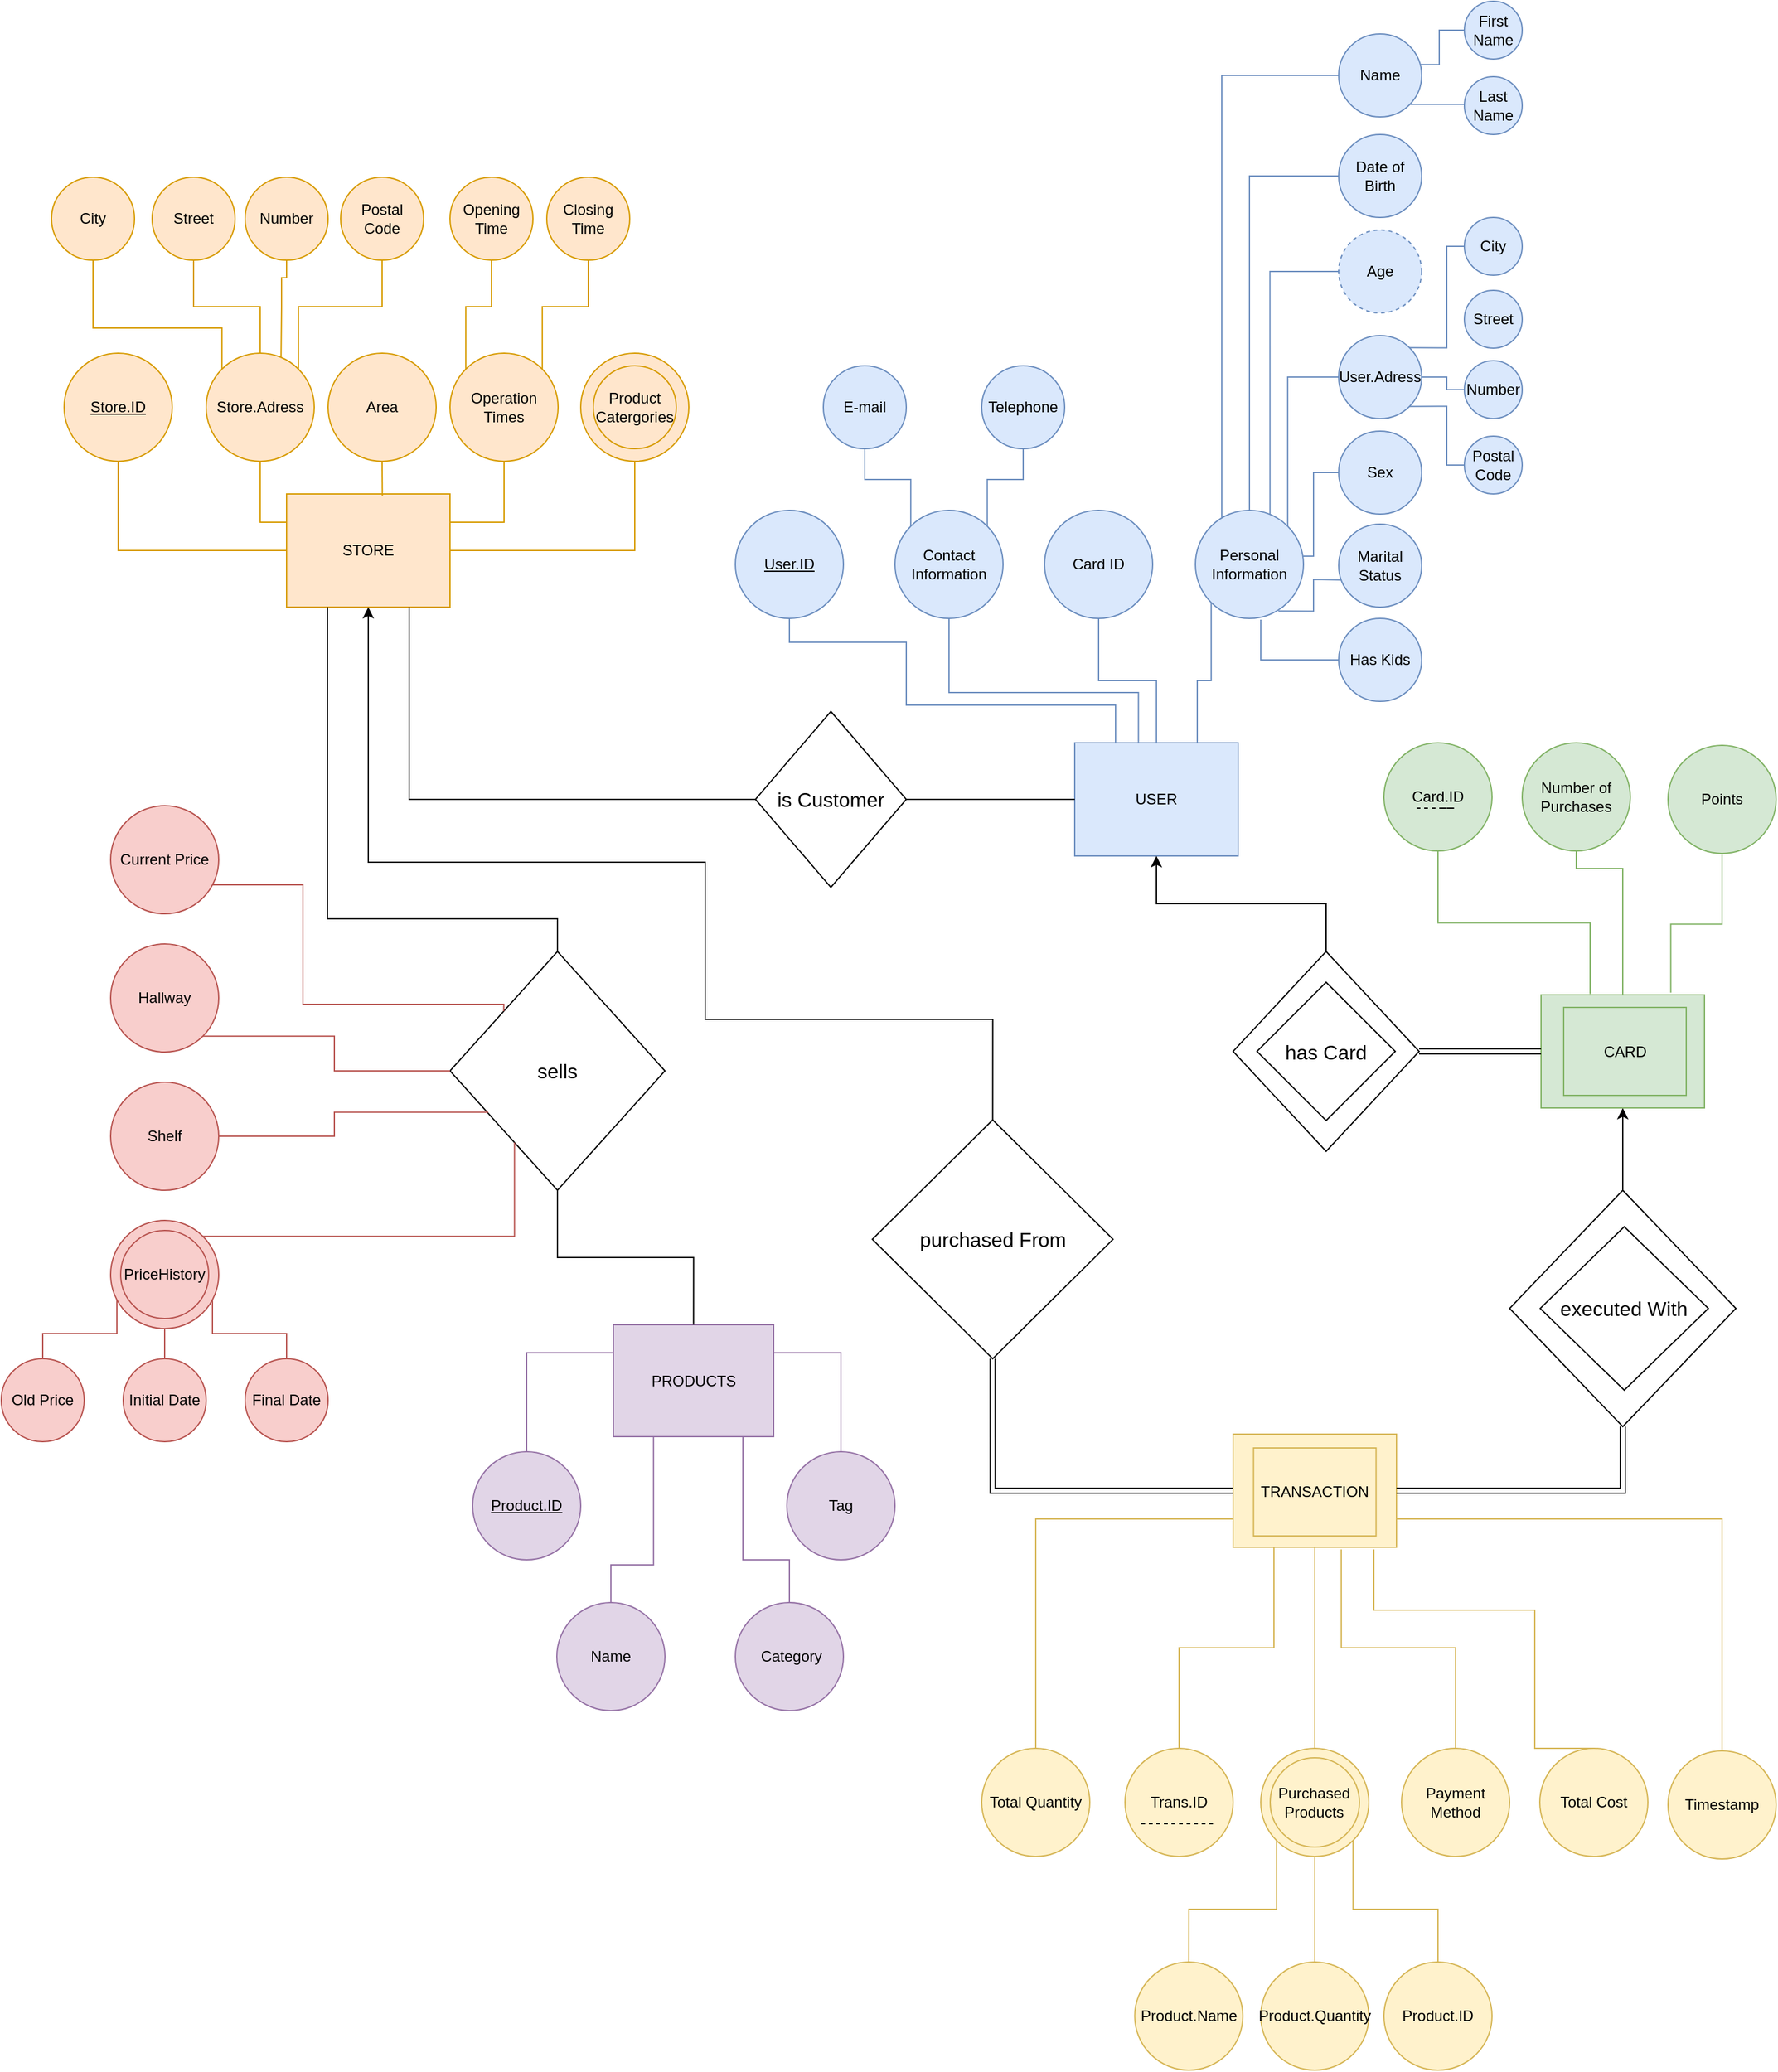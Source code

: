 <mxfile version="12.9.11" type="device"><diagram id="i5b_QesQVNbPYrEf64xc" name="Page-1"><mxGraphModel dx="2651" dy="989" grid="1" gridSize="10" guides="1" tooltips="1" connect="1" arrows="1" fold="1" page="1" pageScale="1" pageWidth="827" pageHeight="1169" math="0" shadow="0"><root><mxCell id="0"/><mxCell id="1" parent="0"/><mxCell id="UKZE8jaTWQSn_-Ug_3dU-31" style="edgeStyle=orthogonalEdgeStyle;rounded=0;orthogonalLoop=1;jettySize=auto;html=1;exitX=0.5;exitY=1;exitDx=0;exitDy=0;entryX=1;entryY=0.5;entryDx=0;entryDy=0;endArrow=none;endFill=0;strokeColor=#d79b00;fillColor=#ffe6cc;" parent="1" source="UKZE8jaTWQSn_-Ug_3dU-19" target="UKZE8jaTWQSn_-Ug_3dU-1" edge="1"><mxGeometry relative="1" as="geometry"/></mxCell><mxCell id="UKZE8jaTWQSn_-Ug_3dU-30" style="edgeStyle=orthogonalEdgeStyle;rounded=0;orthogonalLoop=1;jettySize=auto;html=1;exitX=0.5;exitY=1;exitDx=0;exitDy=0;entryX=1;entryY=0.25;entryDx=0;entryDy=0;endArrow=none;endFill=0;strokeColor=#d79b00;fillColor=#ffe6cc;" parent="1" source="UKZE8jaTWQSn_-Ug_3dU-10" target="UKZE8jaTWQSn_-Ug_3dU-1" edge="1"><mxGeometry relative="1" as="geometry"/></mxCell><mxCell id="UKZE8jaTWQSn_-Ug_3dU-10" value="&lt;div&gt;Operation Times&lt;/div&gt;" style="ellipse;whiteSpace=wrap;html=1;aspect=fixed;fillColor=#ffe6cc;strokeColor=#d79b00;" parent="1" vertex="1"><mxGeometry x="-383" y="460" width="86" height="86" as="geometry"/></mxCell><mxCell id="UKZE8jaTWQSn_-Ug_3dU-1" value="&lt;div&gt;STORE&lt;/div&gt;" style="rounded=0;whiteSpace=wrap;html=1;fillColor=#ffe6cc;strokeColor=#d79b00;" parent="1" vertex="1"><mxGeometry x="-513" y="572" width="130" height="90" as="geometry"/></mxCell><mxCell id="UKZE8jaTWQSn_-Ug_3dU-28" style="edgeStyle=orthogonalEdgeStyle;rounded=0;orthogonalLoop=1;jettySize=auto;html=1;exitX=0.5;exitY=1;exitDx=0;exitDy=0;entryX=0;entryY=0.25;entryDx=0;entryDy=0;endArrow=none;endFill=0;strokeColor=#d79b00;fillColor=#ffe6cc;" parent="1" source="UKZE8jaTWQSn_-Ug_3dU-8" target="UKZE8jaTWQSn_-Ug_3dU-1" edge="1"><mxGeometry relative="1" as="geometry"/></mxCell><mxCell id="UKZE8jaTWQSn_-Ug_3dU-8" value="Store.Adress" style="ellipse;whiteSpace=wrap;html=1;aspect=fixed;fillColor=#ffe6cc;strokeColor=#d79b00;" parent="1" vertex="1"><mxGeometry x="-577" y="460" width="86" height="86" as="geometry"/></mxCell><mxCell id="ua1ML33x4Vc4QAyThQOV-48" style="edgeStyle=orthogonalEdgeStyle;rounded=0;orthogonalLoop=1;jettySize=auto;html=1;exitX=0.5;exitY=1;exitDx=0;exitDy=0;entryX=0.586;entryY=0.015;entryDx=0;entryDy=0;entryPerimeter=0;endArrow=none;endFill=0;fillColor=#ffe6cc;strokeColor=#d79b00;" edge="1" parent="1" source="UKZE8jaTWQSn_-Ug_3dU-9" target="UKZE8jaTWQSn_-Ug_3dU-1"><mxGeometry relative="1" as="geometry"/></mxCell><mxCell id="UKZE8jaTWQSn_-Ug_3dU-9" value="Area" style="ellipse;whiteSpace=wrap;html=1;aspect=fixed;fillColor=#ffe6cc;strokeColor=#d79b00;" parent="1" vertex="1"><mxGeometry x="-480" y="460" width="86" height="86" as="geometry"/></mxCell><mxCell id="UKZE8jaTWQSn_-Ug_3dU-27" style="edgeStyle=orthogonalEdgeStyle;rounded=0;orthogonalLoop=1;jettySize=auto;html=1;exitX=0.5;exitY=1;exitDx=0;exitDy=0;entryX=0;entryY=0.5;entryDx=0;entryDy=0;endArrow=none;endFill=0;strokeColor=#d79b00;fillColor=#ffe6cc;" parent="1" source="UKZE8jaTWQSn_-Ug_3dU-11" target="UKZE8jaTWQSn_-Ug_3dU-1" edge="1"><mxGeometry relative="1" as="geometry"/></mxCell><mxCell id="UKZE8jaTWQSn_-Ug_3dU-11" value="&lt;u&gt;Store.ID&lt;/u&gt;" style="ellipse;whiteSpace=wrap;html=1;aspect=fixed;fillColor=#ffe6cc;strokeColor=#d79b00;" parent="1" vertex="1"><mxGeometry x="-690" y="460" width="86" height="86" as="geometry"/></mxCell><mxCell id="UKZE8jaTWQSn_-Ug_3dU-23" style="edgeStyle=orthogonalEdgeStyle;rounded=0;orthogonalLoop=1;jettySize=auto;html=1;exitX=0.5;exitY=1;exitDx=0;exitDy=0;entryX=0.5;entryY=0;entryDx=0;entryDy=0;endArrow=none;endFill=0;fillColor=#ffe6cc;strokeColor=#d79b00;" parent="1" source="UKZE8jaTWQSn_-Ug_3dU-13" target="UKZE8jaTWQSn_-Ug_3dU-8" edge="1"><mxGeometry relative="1" as="geometry"/></mxCell><mxCell id="UKZE8jaTWQSn_-Ug_3dU-13" value="Street" style="ellipse;whiteSpace=wrap;html=1;aspect=fixed;fillColor=#ffe6cc;strokeColor=#d79b00;" parent="1" vertex="1"><mxGeometry x="-620" y="320" width="66" height="66" as="geometry"/></mxCell><mxCell id="UKZE8jaTWQSn_-Ug_3dU-24" style="edgeStyle=orthogonalEdgeStyle;rounded=0;orthogonalLoop=1;jettySize=auto;html=1;exitX=0.5;exitY=1;exitDx=0;exitDy=0;entryX=1;entryY=0;entryDx=0;entryDy=0;strokeColor=#d79b00;endArrow=none;endFill=0;fillColor=#ffe6cc;" parent="1" source="UKZE8jaTWQSn_-Ug_3dU-14" target="UKZE8jaTWQSn_-Ug_3dU-8" edge="1"><mxGeometry relative="1" as="geometry"/></mxCell><mxCell id="UKZE8jaTWQSn_-Ug_3dU-14" value="Postal Code" style="ellipse;whiteSpace=wrap;html=1;aspect=fixed;fillColor=#ffe6cc;strokeColor=#d79b00;" parent="1" vertex="1"><mxGeometry x="-470" y="320" width="66" height="66" as="geometry"/></mxCell><mxCell id="UKZE8jaTWQSn_-Ug_3dU-22" style="edgeStyle=orthogonalEdgeStyle;rounded=0;orthogonalLoop=1;jettySize=auto;html=1;exitX=0.5;exitY=1;exitDx=0;exitDy=0;entryX=0;entryY=0;entryDx=0;entryDy=0;endArrow=none;endFill=0;fillColor=#ffe6cc;strokeColor=#d79b00;" parent="1" source="UKZE8jaTWQSn_-Ug_3dU-15" target="UKZE8jaTWQSn_-Ug_3dU-8" edge="1"><mxGeometry relative="1" as="geometry"><Array as="points"><mxPoint x="-667" y="440"/><mxPoint x="-564" y="440"/></Array></mxGeometry></mxCell><mxCell id="UKZE8jaTWQSn_-Ug_3dU-15" value="City" style="ellipse;whiteSpace=wrap;html=1;aspect=fixed;fillColor=#ffe6cc;strokeColor=#d79b00;" parent="1" vertex="1"><mxGeometry x="-700" y="320" width="66" height="66" as="geometry"/></mxCell><mxCell id="UKZE8jaTWQSn_-Ug_3dU-25" style="edgeStyle=orthogonalEdgeStyle;rounded=0;orthogonalLoop=1;jettySize=auto;html=1;exitX=0.5;exitY=1;exitDx=0;exitDy=0;entryX=0;entryY=0;entryDx=0;entryDy=0;endArrow=none;endFill=0;strokeColor=#d79b00;fillColor=#ffe6cc;" parent="1" source="UKZE8jaTWQSn_-Ug_3dU-16" target="UKZE8jaTWQSn_-Ug_3dU-10" edge="1"><mxGeometry relative="1" as="geometry"/></mxCell><mxCell id="UKZE8jaTWQSn_-Ug_3dU-16" value="Opening Time" style="ellipse;whiteSpace=wrap;html=1;aspect=fixed;fillColor=#ffe6cc;strokeColor=#d79b00;" parent="1" vertex="1"><mxGeometry x="-383" y="320" width="66" height="66" as="geometry"/></mxCell><mxCell id="UKZE8jaTWQSn_-Ug_3dU-26" style="edgeStyle=orthogonalEdgeStyle;rounded=0;orthogonalLoop=1;jettySize=auto;html=1;exitX=0.5;exitY=1;exitDx=0;exitDy=0;entryX=1;entryY=0;entryDx=0;entryDy=0;endArrow=none;endFill=0;strokeColor=#d79b00;fillColor=#ffe6cc;" parent="1" source="UKZE8jaTWQSn_-Ug_3dU-17" target="UKZE8jaTWQSn_-Ug_3dU-10" edge="1"><mxGeometry relative="1" as="geometry"/></mxCell><mxCell id="UKZE8jaTWQSn_-Ug_3dU-17" value="Closing Time" style="ellipse;whiteSpace=wrap;html=1;aspect=fixed;fillColor=#ffe6cc;strokeColor=#d79b00;" parent="1" vertex="1"><mxGeometry x="-306" y="320" width="66" height="66" as="geometry"/></mxCell><mxCell id="ua1ML33x4Vc4QAyThQOV-38" style="edgeStyle=orthogonalEdgeStyle;rounded=0;orthogonalLoop=1;jettySize=auto;html=1;exitX=0.5;exitY=1;exitDx=0;exitDy=0;entryX=1;entryY=0;entryDx=0;entryDy=0;endArrow=none;endFill=0;fillColor=#dae8fc;strokeColor=#6c8ebf;" edge="1" parent="1" source="UKZE8jaTWQSn_-Ug_3dU-33" target="ua1ML33x4Vc4QAyThQOV-5"><mxGeometry relative="1" as="geometry"/></mxCell><mxCell id="UKZE8jaTWQSn_-Ug_3dU-33" value="Telephone" style="ellipse;whiteSpace=wrap;html=1;fillColor=#dae8fc;strokeColor=#6c8ebf;" parent="1" vertex="1"><mxGeometry x="40" y="470" width="66" height="66" as="geometry"/></mxCell><mxCell id="ua1ML33x4Vc4QAyThQOV-57" style="edgeStyle=orthogonalEdgeStyle;rounded=0;orthogonalLoop=1;jettySize=auto;html=1;exitX=0.5;exitY=1;exitDx=0;exitDy=0;entryX=0;entryY=0;entryDx=0;entryDy=0;endArrow=none;endFill=0;fillColor=#dae8fc;strokeColor=#6c8ebf;" edge="1" parent="1" source="UKZE8jaTWQSn_-Ug_3dU-35" target="ua1ML33x4Vc4QAyThQOV-5"><mxGeometry relative="1" as="geometry"/></mxCell><mxCell id="UKZE8jaTWQSn_-Ug_3dU-35" value="E-mail" style="ellipse;whiteSpace=wrap;html=1;aspect=fixed;fillColor=#dae8fc;strokeColor=#6c8ebf;" parent="1" vertex="1"><mxGeometry x="-86" y="470" width="66" height="66" as="geometry"/></mxCell><mxCell id="UKZE8jaTWQSn_-Ug_3dU-36" value="USER" style="rounded=0;whiteSpace=wrap;html=1;fillColor=#dae8fc;strokeColor=#6c8ebf;" parent="1" vertex="1"><mxGeometry x="114" y="770" width="130" height="90" as="geometry"/></mxCell><mxCell id="ua1ML33x4Vc4QAyThQOV-94" style="edgeStyle=orthogonalEdgeStyle;rounded=0;orthogonalLoop=1;jettySize=auto;html=1;exitX=0;exitY=0.5;exitDx=0;exitDy=0;entryX=0.98;entryY=0.37;entryDx=0;entryDy=0;entryPerimeter=0;endArrow=none;endFill=0;fillColor=#dae8fc;strokeColor=#6c8ebf;" edge="1" parent="1" source="UKZE8jaTWQSn_-Ug_3dU-38" target="ua1ML33x4Vc4QAyThQOV-10"><mxGeometry relative="1" as="geometry"/></mxCell><mxCell id="UKZE8jaTWQSn_-Ug_3dU-38" value="First Name" style="ellipse;whiteSpace=wrap;html=1;aspect=fixed;fillColor=#dae8fc;strokeColor=#6c8ebf;" parent="1" vertex="1"><mxGeometry x="424" y="180" width="46" height="46" as="geometry"/></mxCell><mxCell id="ua1ML33x4Vc4QAyThQOV-82" style="edgeStyle=orthogonalEdgeStyle;rounded=0;orthogonalLoop=1;jettySize=auto;html=1;exitX=0;exitY=0.5;exitDx=0;exitDy=0;entryX=1;entryY=1;entryDx=0;entryDy=0;endArrow=none;endFill=0;fillColor=#dae8fc;strokeColor=#6c8ebf;" edge="1" parent="1" source="UKZE8jaTWQSn_-Ug_3dU-40" target="ua1ML33x4Vc4QAyThQOV-10"><mxGeometry relative="1" as="geometry"><Array as="points"><mxPoint x="424" y="262"/><mxPoint x="380" y="262"/></Array></mxGeometry></mxCell><mxCell id="UKZE8jaTWQSn_-Ug_3dU-40" value="Last Name" style="ellipse;whiteSpace=wrap;html=1;aspect=fixed;fillColor=#dae8fc;strokeColor=#6c8ebf;" parent="1" vertex="1"><mxGeometry x="424" y="240" width="46" height="46" as="geometry"/></mxCell><mxCell id="ua1ML33x4Vc4QAyThQOV-40" style="edgeStyle=orthogonalEdgeStyle;rounded=0;orthogonalLoop=1;jettySize=auto;html=1;exitX=0.5;exitY=1;exitDx=0;exitDy=0;entryX=0.25;entryY=0;entryDx=0;entryDy=0;endArrow=none;endFill=0;fillColor=#dae8fc;strokeColor=#6c8ebf;" edge="1" parent="1" source="UKZE8jaTWQSn_-Ug_3dU-42" target="UKZE8jaTWQSn_-Ug_3dU-36"><mxGeometry relative="1" as="geometry"><Array as="points"><mxPoint x="-113" y="690"/><mxPoint x="-20" y="690"/><mxPoint x="-20" y="740"/><mxPoint x="146" y="740"/></Array></mxGeometry></mxCell><mxCell id="UKZE8jaTWQSn_-Ug_3dU-42" value="&lt;u&gt;User.ID&lt;/u&gt;" style="ellipse;whiteSpace=wrap;html=1;aspect=fixed;fillColor=#dae8fc;strokeColor=#6c8ebf;" parent="1" vertex="1"><mxGeometry x="-156" y="585" width="86" height="86" as="geometry"/></mxCell><mxCell id="UKZE8jaTWQSn_-Ug_3dU-55" style="edgeStyle=orthogonalEdgeStyle;rounded=0;orthogonalLoop=1;jettySize=auto;html=1;exitX=0.5;exitY=1;exitDx=0;exitDy=0;endArrow=none;endFill=0;strokeColor=#6c8ebf;fillColor=#dae8fc;" parent="1" source="UKZE8jaTWQSn_-Ug_3dU-54" target="UKZE8jaTWQSn_-Ug_3dU-36" edge="1"><mxGeometry relative="1" as="geometry"/></mxCell><mxCell id="UKZE8jaTWQSn_-Ug_3dU-54" value="Card ID" style="ellipse;whiteSpace=wrap;html=1;fillColor=#dae8fc;strokeColor=#6c8ebf;" parent="1" vertex="1"><mxGeometry x="90" y="585" width="86" height="86" as="geometry"/></mxCell><mxCell id="UKZE8jaTWQSn_-Ug_3dU-59" style="edgeStyle=orthogonalEdgeStyle;rounded=0;orthogonalLoop=1;jettySize=auto;html=1;exitX=0.5;exitY=1;exitDx=0;exitDy=0;entryX=0.794;entryY=-0.019;entryDx=0;entryDy=0;endArrow=none;endFill=0;strokeColor=#82b366;fillColor=#d5e8d4;entryPerimeter=0;" parent="1" source="UKZE8jaTWQSn_-Ug_3dU-60" target="UKZE8jaTWQSn_-Ug_3dU-58" edge="1"><mxGeometry relative="1" as="geometry"/></mxCell><mxCell id="UKZE8jaTWQSn_-Ug_3dU-60" value="&lt;div&gt;Points&lt;/div&gt;" style="ellipse;whiteSpace=wrap;html=1;aspect=fixed;fillColor=#d5e8d4;strokeColor=#82b366;" parent="1" vertex="1"><mxGeometry x="586" y="772" width="86" height="86" as="geometry"/></mxCell><mxCell id="UKZE8jaTWQSn_-Ug_3dU-63" style="edgeStyle=orthogonalEdgeStyle;rounded=0;orthogonalLoop=1;jettySize=auto;html=1;exitX=0.5;exitY=1;exitDx=0;exitDy=0;entryX=0.3;entryY=-0.009;entryDx=0;entryDy=0;endArrow=none;endFill=0;strokeColor=#82b366;fillColor=#d5e8d4;entryPerimeter=0;" parent="1" source="UKZE8jaTWQSn_-Ug_3dU-64" target="UKZE8jaTWQSn_-Ug_3dU-58" edge="1"><mxGeometry relative="1" as="geometry"/></mxCell><mxCell id="UKZE8jaTWQSn_-Ug_3dU-64" value="Card.ID" style="ellipse;whiteSpace=wrap;html=1;aspect=fixed;fillColor=#d5e8d4;strokeColor=#82b366;" parent="1" vertex="1"><mxGeometry x="360" y="770" width="86" height="86" as="geometry"/></mxCell><mxCell id="UKZE8jaTWQSn_-Ug_3dU-67" value="&lt;div&gt;PRODUCTS&lt;/div&gt;" style="rounded=0;whiteSpace=wrap;html=1;fillColor=#e1d5e7;strokeColor=#9673a6;" parent="1" vertex="1"><mxGeometry x="-253" y="1233" width="127.5" height="89" as="geometry"/></mxCell><mxCell id="UKZE8jaTWQSn_-Ug_3dU-68" style="edgeStyle=orthogonalEdgeStyle;rounded=0;orthogonalLoop=1;jettySize=auto;html=1;entryX=0.75;entryY=1;entryDx=0;entryDy=0;endArrow=none;endFill=0;strokeColor=#9673a6;fillColor=#e1d5e7;exitX=0.5;exitY=0;exitDx=0;exitDy=0;" parent="1" source="UKZE8jaTWQSn_-Ug_3dU-69" target="UKZE8jaTWQSn_-Ug_3dU-67" edge="1"><mxGeometry relative="1" as="geometry"><Array as="points"><mxPoint x="-113" y="1420"/><mxPoint x="-150" y="1420"/><mxPoint x="-150" y="1322"/></Array></mxGeometry></mxCell><mxCell id="UKZE8jaTWQSn_-Ug_3dU-69" value="&amp;nbsp;Category" style="ellipse;whiteSpace=wrap;html=1;aspect=fixed;fillColor=#e1d5e7;strokeColor=#9673a6;" parent="1" vertex="1"><mxGeometry x="-156" y="1454" width="86" height="86" as="geometry"/></mxCell><mxCell id="UKZE8jaTWQSn_-Ug_3dU-70" style="edgeStyle=orthogonalEdgeStyle;rounded=0;orthogonalLoop=1;jettySize=auto;html=1;exitX=0.5;exitY=0;exitDx=0;exitDy=0;entryX=0;entryY=0.25;entryDx=0;entryDy=0;endArrow=none;endFill=0;strokeColor=#9673a6;fillColor=#e1d5e7;" parent="1" source="UKZE8jaTWQSn_-Ug_3dU-71" target="UKZE8jaTWQSn_-Ug_3dU-67" edge="1"><mxGeometry relative="1" as="geometry"/></mxCell><mxCell id="UKZE8jaTWQSn_-Ug_3dU-71" value="&lt;u&gt;Product.ID&lt;/u&gt;" style="ellipse;whiteSpace=wrap;html=1;aspect=fixed;fillColor=#e1d5e7;strokeColor=#9673a6;" parent="1" vertex="1"><mxGeometry x="-365" y="1334" width="86" height="86" as="geometry"/></mxCell><mxCell id="UKZE8jaTWQSn_-Ug_3dU-74" style="edgeStyle=orthogonalEdgeStyle;rounded=0;orthogonalLoop=1;jettySize=auto;html=1;exitX=0.5;exitY=0;exitDx=0;exitDy=0;endArrow=none;endFill=0;strokeColor=#9673a6;fillColor=#e1d5e7;entryX=1;entryY=0.25;entryDx=0;entryDy=0;" parent="1" source="UKZE8jaTWQSn_-Ug_3dU-73" target="UKZE8jaTWQSn_-Ug_3dU-67" edge="1"><mxGeometry relative="1" as="geometry"><mxPoint x="-155" y="1164" as="targetPoint"/></mxGeometry></mxCell><mxCell id="UKZE8jaTWQSn_-Ug_3dU-73" value="Tag" style="ellipse;whiteSpace=wrap;html=1;aspect=fixed;fillColor=#e1d5e7;strokeColor=#9673a6;" parent="1" vertex="1"><mxGeometry x="-115" y="1334" width="86" height="86" as="geometry"/></mxCell><mxCell id="UKZE8jaTWQSn_-Ug_3dU-163" style="edgeStyle=orthogonalEdgeStyle;rounded=0;orthogonalLoop=1;jettySize=auto;html=1;exitX=0.5;exitY=0;exitDx=0;exitDy=0;entryX=0;entryY=0.75;entryDx=0;entryDy=0;endArrow=none;endFill=0;strokeColor=#d6b656;fillColor=#fff2cc;" parent="1" source="UKZE8jaTWQSn_-Ug_3dU-84" target="UKZE8jaTWQSn_-Ug_3dU-82" edge="1"><mxGeometry relative="1" as="geometry"/></mxCell><mxCell id="UKZE8jaTWQSn_-Ug_3dU-84" value="Total Quantity" style="ellipse;whiteSpace=wrap;html=1;aspect=fixed;fillColor=#fff2cc;strokeColor=#d6b656;" parent="1" vertex="1"><mxGeometry x="40" y="1570" width="86" height="86" as="geometry"/></mxCell><mxCell id="UKZE8jaTWQSn_-Ug_3dU-167" style="edgeStyle=orthogonalEdgeStyle;rounded=0;orthogonalLoop=1;jettySize=auto;html=1;exitX=0.5;exitY=0;exitDx=0;exitDy=0;entryX=0.858;entryY=1.019;entryDx=0;entryDy=0;endArrow=none;endFill=0;strokeColor=#d6b656;fillColor=#fff2cc;entryPerimeter=0;" parent="1" source="UKZE8jaTWQSn_-Ug_3dU-86" target="UKZE8jaTWQSn_-Ug_3dU-82" edge="1"><mxGeometry relative="1" as="geometry"><Array as="points"><mxPoint x="480" y="1570"/><mxPoint x="480" y="1460"/><mxPoint x="352" y="1460"/><mxPoint x="352" y="1412"/></Array></mxGeometry></mxCell><mxCell id="UKZE8jaTWQSn_-Ug_3dU-86" value="Total Cost" style="ellipse;whiteSpace=wrap;html=1;aspect=fixed;fillColor=#fff2cc;strokeColor=#d6b656;" parent="1" vertex="1"><mxGeometry x="484" y="1570" width="86" height="86" as="geometry"/></mxCell><mxCell id="UKZE8jaTWQSn_-Ug_3dU-166" style="edgeStyle=orthogonalEdgeStyle;rounded=0;orthogonalLoop=1;jettySize=auto;html=1;exitX=0.5;exitY=0;exitDx=0;exitDy=0;endArrow=none;endFill=0;strokeColor=#d6b656;fillColor=#fff2cc;entryX=0.662;entryY=1.019;entryDx=0;entryDy=0;entryPerimeter=0;" parent="1" source="UKZE8jaTWQSn_-Ug_3dU-90" target="UKZE8jaTWQSn_-Ug_3dU-82" edge="1"><mxGeometry relative="1" as="geometry"/></mxCell><mxCell id="UKZE8jaTWQSn_-Ug_3dU-90" value="Payment Method" style="ellipse;whiteSpace=wrap;html=1;aspect=fixed;fillColor=#fff2cc;strokeColor=#d6b656;" parent="1" vertex="1"><mxGeometry x="374" y="1570" width="86" height="86" as="geometry"/></mxCell><mxCell id="UKZE8jaTWQSn_-Ug_3dU-91" value="Timestamp" style="ellipse;whiteSpace=wrap;html=1;aspect=fixed;fillColor=#fff2cc;strokeColor=#d6b656;" parent="1" vertex="1"><mxGeometry x="586" y="1572" width="86" height="86" as="geometry"/></mxCell><mxCell id="UKZE8jaTWQSn_-Ug_3dU-162" style="edgeStyle=orthogonalEdgeStyle;rounded=0;orthogonalLoop=1;jettySize=auto;html=1;exitX=0.5;exitY=0;exitDx=0;exitDy=0;entryX=1;entryY=1;entryDx=0;entryDy=0;endArrow=none;endFill=0;strokeColor=#d6b656;fillColor=#fff2cc;" parent="1" source="UKZE8jaTWQSn_-Ug_3dU-98" target="UKZE8jaTWQSn_-Ug_3dU-96" edge="1"><mxGeometry relative="1" as="geometry"/></mxCell><mxCell id="UKZE8jaTWQSn_-Ug_3dU-98" value="Product.ID" style="ellipse;whiteSpace=wrap;html=1;aspect=fixed;fillColor=#fff2cc;strokeColor=#d6b656;rotation=0;" parent="1" vertex="1"><mxGeometry x="360" y="1740" width="86" height="86" as="geometry"/></mxCell><mxCell id="UKZE8jaTWQSn_-Ug_3dU-161" style="edgeStyle=orthogonalEdgeStyle;rounded=0;orthogonalLoop=1;jettySize=auto;html=1;exitX=0.5;exitY=0;exitDx=0;exitDy=0;entryX=0.5;entryY=1;entryDx=0;entryDy=0;endArrow=none;endFill=0;strokeColor=#d6b656;fillColor=#fff2cc;" parent="1" source="UKZE8jaTWQSn_-Ug_3dU-99" target="UKZE8jaTWQSn_-Ug_3dU-96" edge="1"><mxGeometry relative="1" as="geometry"/></mxCell><mxCell id="UKZE8jaTWQSn_-Ug_3dU-99" value="Product.Quantity" style="ellipse;whiteSpace=wrap;html=1;aspect=fixed;fillColor=#fff2cc;strokeColor=#d6b656;" parent="1" vertex="1"><mxGeometry x="262" y="1740" width="86" height="86" as="geometry"/></mxCell><mxCell id="UKZE8jaTWQSn_-Ug_3dU-104" style="edgeStyle=orthogonalEdgeStyle;rounded=0;orthogonalLoop=1;jettySize=auto;html=1;exitX=0.5;exitY=0;exitDx=0;exitDy=0;entryX=0.25;entryY=1;entryDx=0;entryDy=0;endArrow=none;endFill=0;strokeColor=#9673a6;fillColor=#e1d5e7;" parent="1" source="UKZE8jaTWQSn_-Ug_3dU-103" target="UKZE8jaTWQSn_-Ug_3dU-67" edge="1"><mxGeometry relative="1" as="geometry"><Array as="points"><mxPoint x="-255" y="1424"/><mxPoint x="-221" y="1424"/></Array></mxGeometry></mxCell><mxCell id="UKZE8jaTWQSn_-Ug_3dU-103" value="Name" style="ellipse;whiteSpace=wrap;html=1;aspect=fixed;fillColor=#e1d5e7;strokeColor=#9673a6;" parent="1" vertex="1"><mxGeometry x="-298" y="1454" width="86" height="86" as="geometry"/></mxCell><mxCell id="UKZE8jaTWQSn_-Ug_3dU-160" style="edgeStyle=orthogonalEdgeStyle;rounded=0;orthogonalLoop=1;jettySize=auto;html=1;exitX=0.5;exitY=0;exitDx=0;exitDy=0;entryX=0;entryY=1;entryDx=0;entryDy=0;endArrow=none;endFill=0;strokeColor=#d6b656;fillColor=#fff2cc;" parent="1" source="UKZE8jaTWQSn_-Ug_3dU-108" target="UKZE8jaTWQSn_-Ug_3dU-96" edge="1"><mxGeometry relative="1" as="geometry"/></mxCell><mxCell id="UKZE8jaTWQSn_-Ug_3dU-108" value="Product.Name" style="ellipse;whiteSpace=wrap;html=1;aspect=fixed;fillColor=#fff2cc;strokeColor=#d6b656;rotation=0;" parent="1" vertex="1"><mxGeometry x="161.75" y="1740" width="86" height="86" as="geometry"/></mxCell><mxCell id="UKZE8jaTWQSn_-Ug_3dU-164" style="edgeStyle=orthogonalEdgeStyle;rounded=0;orthogonalLoop=1;jettySize=auto;html=1;exitX=0.5;exitY=0;exitDx=0;exitDy=0;entryX=0.25;entryY=1;entryDx=0;entryDy=0;endArrow=none;endFill=0;strokeColor=#d6b656;fillColor=#fff2cc;" parent="1" source="UKZE8jaTWQSn_-Ug_3dU-110" target="UKZE8jaTWQSn_-Ug_3dU-82" edge="1"><mxGeometry relative="1" as="geometry"/></mxCell><mxCell id="UKZE8jaTWQSn_-Ug_3dU-110" value="Trans.ID" style="ellipse;whiteSpace=wrap;html=1;aspect=fixed;fillColor=#fff2cc;strokeColor=#d6b656;" parent="1" vertex="1"><mxGeometry x="154" y="1570" width="86" height="86" as="geometry"/></mxCell><mxCell id="UKZE8jaTWQSn_-Ug_3dU-132" style="edgeStyle=orthogonalEdgeStyle;rounded=0;orthogonalLoop=1;jettySize=auto;html=1;exitX=0;exitY=0.5;exitDx=0;exitDy=0;entryX=0.75;entryY=1;entryDx=0;entryDy=0;endArrow=none;endFill=0;strokeColor=#000000;" parent="1" source="UKZE8jaTWQSn_-Ug_3dU-112" target="UKZE8jaTWQSn_-Ug_3dU-1" edge="1"><mxGeometry relative="1" as="geometry"/></mxCell><mxCell id="ua1ML33x4Vc4QAyThQOV-92" style="edgeStyle=orthogonalEdgeStyle;rounded=0;orthogonalLoop=1;jettySize=auto;html=1;exitX=1;exitY=0.5;exitDx=0;exitDy=0;entryX=0;entryY=0.5;entryDx=0;entryDy=0;endArrow=none;endFill=0;" edge="1" parent="1" source="UKZE8jaTWQSn_-Ug_3dU-112" target="UKZE8jaTWQSn_-Ug_3dU-36"><mxGeometry relative="1" as="geometry"/></mxCell><mxCell id="UKZE8jaTWQSn_-Ug_3dU-112" value="&lt;font style=&quot;font-size: 16px&quot;&gt;is Customer&lt;/font&gt;" style="rhombus;whiteSpace=wrap;html=1;" parent="1" vertex="1"><mxGeometry x="-140" y="745" width="120" height="140" as="geometry"/></mxCell><mxCell id="UKZE8jaTWQSn_-Ug_3dU-127" style="edgeStyle=orthogonalEdgeStyle;rounded=0;orthogonalLoop=1;jettySize=auto;html=1;exitX=0.5;exitY=0;exitDx=0;exitDy=0;entryX=0.5;entryY=1;entryDx=0;entryDy=0;endArrow=classic;endFill=1;strokeColor=#000000;" parent="1" source="UKZE8jaTWQSn_-Ug_3dU-121" target="UKZE8jaTWQSn_-Ug_3dU-58" edge="1"><mxGeometry relative="1" as="geometry"><Array as="points"><mxPoint x="550" y="1070"/><mxPoint x="550" y="1070"/></Array></mxGeometry></mxCell><mxCell id="UKZE8jaTWQSn_-Ug_3dU-130" value="" style="group" parent="1" vertex="1" connectable="0"><mxGeometry x="485" y="970.5" width="130" height="90" as="geometry"/></mxCell><mxCell id="UKZE8jaTWQSn_-Ug_3dU-58" value="" style="rounded=0;whiteSpace=wrap;html=1;fillColor=#d5e8d4;strokeColor=#82b366;" parent="UKZE8jaTWQSn_-Ug_3dU-130" vertex="1"><mxGeometry width="130" height="90" as="geometry"/></mxCell><mxCell id="UKZE8jaTWQSn_-Ug_3dU-65" value="CARD" style="rounded=0;whiteSpace=wrap;html=1;fillColor=#d5e8d4;strokeColor=#82b366;" parent="UKZE8jaTWQSn_-Ug_3dU-130" vertex="1"><mxGeometry x="18" y="10" width="97.5" height="70" as="geometry"/></mxCell><mxCell id="UKZE8jaTWQSn_-Ug_3dU-134" value="" style="group" parent="1" vertex="1" connectable="0"><mxGeometry x="460" y="1126" width="180" height="188" as="geometry"/></mxCell><mxCell id="UKZE8jaTWQSn_-Ug_3dU-123" value="" style="group" parent="UKZE8jaTWQSn_-Ug_3dU-134" vertex="1" connectable="0"><mxGeometry width="180" height="188" as="geometry"/></mxCell><mxCell id="UKZE8jaTWQSn_-Ug_3dU-121" value="" style="rhombus;whiteSpace=wrap;html=1;" parent="UKZE8jaTWQSn_-Ug_3dU-123" vertex="1"><mxGeometry width="180" height="188" as="geometry"/></mxCell><mxCell id="UKZE8jaTWQSn_-Ug_3dU-122" value="&lt;font style=&quot;font-size: 16px&quot;&gt;executed With&lt;/font&gt;" style="rhombus;whiteSpace=wrap;html=1;" parent="UKZE8jaTWQSn_-Ug_3dU-123" vertex="1"><mxGeometry x="24.324" y="28.969" width="133.784" height="130.063" as="geometry"/></mxCell><mxCell id="UKZE8jaTWQSn_-Ug_3dU-135" value="" style="group;fillColor=#fff2cc;strokeColor=#d6b656;" parent="1" vertex="1" connectable="0"><mxGeometry x="240" y="1320" width="130" height="90" as="geometry"/></mxCell><mxCell id="UKZE8jaTWQSn_-Ug_3dU-133" value="" style="group;fillColor=#fff2cc;strokeColor=#d6b656;" parent="UKZE8jaTWQSn_-Ug_3dU-135" vertex="1" connectable="0"><mxGeometry width="130" height="90" as="geometry"/></mxCell><mxCell id="UKZE8jaTWQSn_-Ug_3dU-129" value="" style="group;fillColor=#fff2cc;strokeColor=#d6b656;" parent="UKZE8jaTWQSn_-Ug_3dU-133" vertex="1" connectable="0"><mxGeometry width="130" height="90" as="geometry"/></mxCell><mxCell id="UKZE8jaTWQSn_-Ug_3dU-82" value="" style="rounded=0;whiteSpace=wrap;html=1;fillColor=#fff2cc;strokeColor=#d6b656;" parent="UKZE8jaTWQSn_-Ug_3dU-129" vertex="1"><mxGeometry width="130" height="90" as="geometry"/></mxCell><mxCell id="UKZE8jaTWQSn_-Ug_3dU-87" value="TRANSACTION" style="rounded=0;whiteSpace=wrap;html=1;fillColor=#fff2cc;strokeColor=#d6b656;" parent="UKZE8jaTWQSn_-Ug_3dU-129" vertex="1"><mxGeometry x="16.25" y="11" width="97.5" height="70" as="geometry"/></mxCell><mxCell id="UKZE8jaTWQSn_-Ug_3dU-138" style="edgeStyle=orthogonalEdgeStyle;rounded=0;orthogonalLoop=1;jettySize=auto;html=1;exitX=0.5;exitY=0;exitDx=0;exitDy=0;entryX=0.5;entryY=1;entryDx=0;entryDy=0;endArrow=classic;endFill=1;strokeColor=#000000;" parent="1" source="UKZE8jaTWQSn_-Ug_3dU-136" target="UKZE8jaTWQSn_-Ug_3dU-1" edge="1"><mxGeometry relative="1" as="geometry"><Array as="points"><mxPoint x="49" y="990"/><mxPoint x="-180" y="990"/><mxPoint x="-180" y="865"/><mxPoint x="-448" y="865"/></Array></mxGeometry></mxCell><mxCell id="UKZE8jaTWQSn_-Ug_3dU-136" value="&lt;font style=&quot;font-size: 16px&quot;&gt;purchased From&lt;/font&gt;" style="rhombus;whiteSpace=wrap;html=1;" parent="1" vertex="1"><mxGeometry x="-47" y="1070" width="191.5" height="190" as="geometry"/></mxCell><mxCell id="UKZE8jaTWQSn_-Ug_3dU-137" style="edgeStyle=orthogonalEdgeStyle;rounded=0;orthogonalLoop=1;jettySize=auto;html=1;exitX=0;exitY=0.5;exitDx=0;exitDy=0;endArrow=none;endFill=0;strokeColor=#000000;shape=link;entryX=0.5;entryY=1;entryDx=0;entryDy=0;" parent="1" source="UKZE8jaTWQSn_-Ug_3dU-82" target="UKZE8jaTWQSn_-Ug_3dU-136" edge="1"><mxGeometry relative="1" as="geometry"><Array as="points"><mxPoint x="49" y="1365"/></Array></mxGeometry></mxCell><mxCell id="UKZE8jaTWQSn_-Ug_3dU-142" style="edgeStyle=orthogonalEdgeStyle;rounded=0;orthogonalLoop=1;jettySize=auto;html=1;exitX=0.5;exitY=0;exitDx=0;exitDy=0;entryX=0.25;entryY=1;entryDx=0;entryDy=0;endArrow=none;endFill=0;strokeColor=#000000;" parent="1" source="UKZE8jaTWQSn_-Ug_3dU-141" target="UKZE8jaTWQSn_-Ug_3dU-1" edge="1"><mxGeometry relative="1" as="geometry"><Array as="points"><mxPoint x="-458" y="910"/><mxPoint x="-458" y="910"/></Array></mxGeometry></mxCell><mxCell id="UKZE8jaTWQSn_-Ug_3dU-143" style="edgeStyle=orthogonalEdgeStyle;rounded=0;orthogonalLoop=1;jettySize=auto;html=1;exitX=0.5;exitY=1;exitDx=0;exitDy=0;entryX=0.5;entryY=0;entryDx=0;entryDy=0;endArrow=none;endFill=0;strokeColor=#000000;" parent="1" source="UKZE8jaTWQSn_-Ug_3dU-141" target="UKZE8jaTWQSn_-Ug_3dU-67" edge="1"><mxGeometry relative="1" as="geometry"/></mxCell><mxCell id="UKZE8jaTWQSn_-Ug_3dU-141" value="&lt;font style=&quot;font-size: 16px&quot;&gt;sells&lt;/font&gt;" style="rhombus;whiteSpace=wrap;html=1;" parent="1" vertex="1"><mxGeometry x="-383" y="936" width="171" height="190" as="geometry"/></mxCell><mxCell id="UKZE8jaTWQSn_-Ug_3dU-154" style="edgeStyle=orthogonalEdgeStyle;rounded=0;orthogonalLoop=1;jettySize=auto;html=1;exitX=1;exitY=0.5;exitDx=0;exitDy=0;endArrow=none;endFill=0;strokeColor=#b85450;entryX=0.178;entryY=0.673;entryDx=0;entryDy=0;entryPerimeter=0;fillColor=#f8cecc;" parent="1" source="UKZE8jaTWQSn_-Ug_3dU-148" target="UKZE8jaTWQSn_-Ug_3dU-141" edge="1"><mxGeometry relative="1" as="geometry"><mxPoint x="-477" y="1060" as="targetPoint"/></mxGeometry></mxCell><mxCell id="UKZE8jaTWQSn_-Ug_3dU-148" value="Shelf" style="ellipse;whiteSpace=wrap;html=1;aspect=fixed;fillColor=#f8cecc;strokeColor=#b85450;" parent="1" vertex="1"><mxGeometry x="-653" y="1040" width="86" height="86" as="geometry"/></mxCell><mxCell id="UKZE8jaTWQSn_-Ug_3dU-152" style="edgeStyle=orthogonalEdgeStyle;rounded=0;orthogonalLoop=1;jettySize=auto;html=1;exitX=1;exitY=1;exitDx=0;exitDy=0;entryX=0;entryY=0;entryDx=0;entryDy=0;endArrow=none;endFill=0;strokeColor=#b85450;fillColor=#f8cecc;" parent="1" source="UKZE8jaTWQSn_-Ug_3dU-149" target="UKZE8jaTWQSn_-Ug_3dU-141" edge="1"><mxGeometry relative="1" as="geometry"><Array as="points"><mxPoint x="-500" y="883"/><mxPoint x="-500" y="978"/></Array></mxGeometry></mxCell><mxCell id="UKZE8jaTWQSn_-Ug_3dU-149" value="Current Price" style="ellipse;whiteSpace=wrap;html=1;aspect=fixed;fillColor=#f8cecc;strokeColor=#b85450;" parent="1" vertex="1"><mxGeometry x="-653" y="820" width="86" height="86" as="geometry"/></mxCell><mxCell id="UKZE8jaTWQSn_-Ug_3dU-153" style="edgeStyle=orthogonalEdgeStyle;rounded=0;orthogonalLoop=1;jettySize=auto;html=1;exitX=1;exitY=1;exitDx=0;exitDy=0;endArrow=none;endFill=0;strokeColor=#b85450;fillColor=#f8cecc;" parent="1" source="UKZE8jaTWQSn_-Ug_3dU-150" target="UKZE8jaTWQSn_-Ug_3dU-141" edge="1"><mxGeometry relative="1" as="geometry"/></mxCell><mxCell id="UKZE8jaTWQSn_-Ug_3dU-150" value="Hallway" style="ellipse;whiteSpace=wrap;html=1;aspect=fixed;fillColor=#f8cecc;strokeColor=#b85450;" parent="1" vertex="1"><mxGeometry x="-653" y="930" width="86" height="86" as="geometry"/></mxCell><mxCell id="UKZE8jaTWQSn_-Ug_3dU-151" value="" style="group" parent="1" vertex="1" connectable="0"><mxGeometry x="-653" y="1150" width="86" height="86" as="geometry"/></mxCell><mxCell id="UKZE8jaTWQSn_-Ug_3dU-146" value="" style="ellipse;whiteSpace=wrap;html=1;aspect=fixed;fillColor=#f8cecc;strokeColor=#b85450;" parent="UKZE8jaTWQSn_-Ug_3dU-151" vertex="1"><mxGeometry width="86" height="86" as="geometry"/></mxCell><mxCell id="UKZE8jaTWQSn_-Ug_3dU-147" value="PriceHistory" style="ellipse;whiteSpace=wrap;html=1;aspect=fixed;fillColor=#f8cecc;strokeColor=#b85450;" parent="UKZE8jaTWQSn_-Ug_3dU-151" vertex="1"><mxGeometry x="8" y="8" width="70" height="70" as="geometry"/></mxCell><mxCell id="UKZE8jaTWQSn_-Ug_3dU-155" style="edgeStyle=orthogonalEdgeStyle;rounded=0;orthogonalLoop=1;jettySize=auto;html=1;exitX=1;exitY=0;exitDx=0;exitDy=0;entryX=0.3;entryY=0.8;entryDx=0;entryDy=0;entryPerimeter=0;endArrow=none;endFill=0;strokeColor=#b85450;fillColor=#f8cecc;" parent="1" source="UKZE8jaTWQSn_-Ug_3dU-146" target="UKZE8jaTWQSn_-Ug_3dU-141" edge="1"><mxGeometry relative="1" as="geometry"/></mxCell><mxCell id="UKZE8jaTWQSn_-Ug_3dU-156" value="" style="group" parent="1" vertex="1" connectable="0"><mxGeometry x="240" y="936" width="148" height="159" as="geometry"/></mxCell><mxCell id="UKZE8jaTWQSn_-Ug_3dU-115" value="" style="rhombus;whiteSpace=wrap;html=1;" parent="UKZE8jaTWQSn_-Ug_3dU-156" vertex="1"><mxGeometry width="148" height="159" as="geometry"/></mxCell><mxCell id="UKZE8jaTWQSn_-Ug_3dU-120" value="&lt;font style=&quot;font-size: 16px&quot;&gt;has Card&lt;/font&gt;" style="rhombus;whiteSpace=wrap;html=1;" parent="UKZE8jaTWQSn_-Ug_3dU-156" vertex="1"><mxGeometry x="19" y="24.5" width="110" height="110" as="geometry"/></mxCell><mxCell id="UKZE8jaTWQSn_-Ug_3dU-159" style="edgeStyle=orthogonalEdgeStyle;rounded=0;orthogonalLoop=1;jettySize=auto;html=1;exitX=0.5;exitY=1;exitDx=0;exitDy=0;entryX=1;entryY=0.5;entryDx=0;entryDy=0;endArrow=classic;endFill=1;strokeColor=#000000;shape=link;" parent="1" source="UKZE8jaTWQSn_-Ug_3dU-121" target="UKZE8jaTWQSn_-Ug_3dU-82" edge="1"><mxGeometry relative="1" as="geometry"><mxPoint x="545" y="1365" as="sourcePoint"/></mxGeometry></mxCell><mxCell id="UKZE8jaTWQSn_-Ug_3dU-165" style="edgeStyle=orthogonalEdgeStyle;rounded=0;orthogonalLoop=1;jettySize=auto;html=1;exitX=0.5;exitY=0;exitDx=0;exitDy=0;endArrow=none;endFill=0;strokeColor=#d6b656;fillColor=#fff2cc;" parent="1" source="UKZE8jaTWQSn_-Ug_3dU-96" target="UKZE8jaTWQSn_-Ug_3dU-82" edge="1"><mxGeometry relative="1" as="geometry"/></mxCell><mxCell id="UKZE8jaTWQSn_-Ug_3dU-172" style="edgeStyle=orthogonalEdgeStyle;rounded=0;orthogonalLoop=1;jettySize=auto;html=1;exitX=0.5;exitY=1;exitDx=0;exitDy=0;entryX=0.5;entryY=0;entryDx=0;entryDy=0;endArrow=none;endFill=0;strokeColor=#82b366;fillColor=#d5e8d4;" parent="1" source="UKZE8jaTWQSn_-Ug_3dU-171" target="UKZE8jaTWQSn_-Ug_3dU-58" edge="1"><mxGeometry relative="1" as="geometry"><Array as="points"><mxPoint x="519" y="870"/><mxPoint x="459" y="870"/></Array></mxGeometry></mxCell><mxCell id="UKZE8jaTWQSn_-Ug_3dU-171" value="Number of Purchases" style="ellipse;whiteSpace=wrap;html=1;aspect=fixed;fillColor=#d5e8d4;strokeColor=#82b366;" parent="1" vertex="1"><mxGeometry x="470" y="770" width="86" height="86" as="geometry"/></mxCell><mxCell id="UKZE8jaTWQSn_-Ug_3dU-174" style="edgeStyle=orthogonalEdgeStyle;rounded=0;orthogonalLoop=1;jettySize=auto;html=1;exitX=0;exitY=0.5;exitDx=0;exitDy=0;entryX=1;entryY=0.5;entryDx=0;entryDy=0;endArrow=classic;endFill=1;strokeColor=#000000;shape=link;" parent="1" source="UKZE8jaTWQSn_-Ug_3dU-58" target="UKZE8jaTWQSn_-Ug_3dU-115" edge="1"><mxGeometry relative="1" as="geometry"/></mxCell><mxCell id="UKZE8jaTWQSn_-Ug_3dU-177" value="" style="endArrow=none;dashed=1;html=1;strokeColor=#000000;" parent="1" edge="1"><mxGeometry width="50" height="50" relative="1" as="geometry"><mxPoint x="386" y="822" as="sourcePoint"/><mxPoint x="406" y="822" as="targetPoint"/><Array as="points"><mxPoint x="420" y="822"/></Array></mxGeometry></mxCell><mxCell id="UKZE8jaTWQSn_-Ug_3dU-180" value="" style="endArrow=none;dashed=1;html=1;strokeColor=#000000;" parent="1" edge="1"><mxGeometry width="50" height="50" relative="1" as="geometry"><mxPoint x="167" y="1630" as="sourcePoint"/><mxPoint x="227" y="1630" as="targetPoint"/></mxGeometry></mxCell><mxCell id="ua1ML33x4Vc4QAyThQOV-1" value="" style="group" vertex="1" connectable="0" parent="1"><mxGeometry x="262" y="1570" width="88" height="90" as="geometry"/></mxCell><mxCell id="UKZE8jaTWQSn_-Ug_3dU-96" value="" style="ellipse;whiteSpace=wrap;html=1;fillColor=#fff2cc;strokeColor=#d6b656;" parent="ua1ML33x4Vc4QAyThQOV-1" vertex="1"><mxGeometry width="86" height="86" as="geometry"/></mxCell><mxCell id="UKZE8jaTWQSn_-Ug_3dU-97" value="Purchased Products" style="ellipse;whiteSpace=wrap;html=1;aspect=fixed;fillColor=#fff2cc;strokeColor=#d6b656;" parent="ua1ML33x4Vc4QAyThQOV-1" vertex="1"><mxGeometry x="7.49" y="7.5" width="71.01" height="71.01" as="geometry"/></mxCell><mxCell id="ua1ML33x4Vc4QAyThQOV-93" style="edgeStyle=orthogonalEdgeStyle;rounded=0;orthogonalLoop=1;jettySize=auto;html=1;exitX=0.5;exitY=1;exitDx=0;exitDy=0;entryX=0.39;entryY=-0.004;entryDx=0;entryDy=0;entryPerimeter=0;endArrow=none;endFill=0;fillColor=#dae8fc;strokeColor=#6c8ebf;" edge="1" parent="1" source="ua1ML33x4Vc4QAyThQOV-5" target="UKZE8jaTWQSn_-Ug_3dU-36"><mxGeometry relative="1" as="geometry"><Array as="points"><mxPoint x="14" y="730"/><mxPoint x="165" y="730"/></Array></mxGeometry></mxCell><mxCell id="ua1ML33x4Vc4QAyThQOV-5" value="&lt;div&gt;Contact Information&lt;/div&gt;" style="ellipse;whiteSpace=wrap;html=1;aspect=fixed;fillColor=#dae8fc;strokeColor=#6c8ebf;" vertex="1" parent="1"><mxGeometry x="-29" y="585" width="86" height="86" as="geometry"/></mxCell><mxCell id="ua1ML33x4Vc4QAyThQOV-90" style="edgeStyle=orthogonalEdgeStyle;rounded=0;orthogonalLoop=1;jettySize=auto;html=1;exitX=0;exitY=1;exitDx=0;exitDy=0;entryX=0.75;entryY=0;entryDx=0;entryDy=0;endArrow=none;endFill=0;fillColor=#dae8fc;strokeColor=#6c8ebf;" edge="1" parent="1" source="ua1ML33x4Vc4QAyThQOV-9" target="UKZE8jaTWQSn_-Ug_3dU-36"><mxGeometry relative="1" as="geometry"/></mxCell><mxCell id="ua1ML33x4Vc4QAyThQOV-9" value="&lt;div&gt;Personal Information&lt;/div&gt;" style="ellipse;whiteSpace=wrap;html=1;aspect=fixed;fillColor=#dae8fc;strokeColor=#6c8ebf;" vertex="1" parent="1"><mxGeometry x="210" y="585" width="86" height="86" as="geometry"/></mxCell><mxCell id="ua1ML33x4Vc4QAyThQOV-80" style="edgeStyle=orthogonalEdgeStyle;rounded=0;orthogonalLoop=1;jettySize=auto;html=1;exitX=0;exitY=0.5;exitDx=0;exitDy=0;entryX=0.244;entryY=0.076;entryDx=0;entryDy=0;entryPerimeter=0;endArrow=none;endFill=0;fillColor=#dae8fc;strokeColor=#6c8ebf;" edge="1" parent="1" source="ua1ML33x4Vc4QAyThQOV-10" target="ua1ML33x4Vc4QAyThQOV-9"><mxGeometry relative="1" as="geometry"/></mxCell><mxCell id="ua1ML33x4Vc4QAyThQOV-10" value="&lt;div&gt;Name&lt;/div&gt;" style="ellipse;whiteSpace=wrap;html=1;aspect=fixed;fillColor=#dae8fc;strokeColor=#6c8ebf;" vertex="1" parent="1"><mxGeometry x="324" y="206" width="66" height="66" as="geometry"/></mxCell><mxCell id="ua1ML33x4Vc4QAyThQOV-76" style="edgeStyle=orthogonalEdgeStyle;rounded=0;orthogonalLoop=1;jettySize=auto;html=1;exitX=0;exitY=0.5;exitDx=0;exitDy=0;entryX=1;entryY=0.424;entryDx=0;entryDy=0;entryPerimeter=0;endArrow=none;endFill=0;fillColor=#dae8fc;strokeColor=#6c8ebf;" edge="1" parent="1" source="ua1ML33x4Vc4QAyThQOV-15" target="ua1ML33x4Vc4QAyThQOV-9"><mxGeometry relative="1" as="geometry"><Array as="points"><mxPoint x="304" y="555"/><mxPoint x="304" y="622"/></Array></mxGeometry></mxCell><mxCell id="ua1ML33x4Vc4QAyThQOV-15" value="&lt;div&gt;Sex&lt;/div&gt;" style="ellipse;whiteSpace=wrap;html=1;aspect=fixed;fillColor=#dae8fc;strokeColor=#6c8ebf;" vertex="1" parent="1"><mxGeometry x="324" y="522" width="66" height="66" as="geometry"/></mxCell><mxCell id="ua1ML33x4Vc4QAyThQOV-75" style="edgeStyle=orthogonalEdgeStyle;rounded=0;orthogonalLoop=1;jettySize=auto;html=1;exitX=0.024;exitY=0.673;exitDx=0;exitDy=0;entryX=0.768;entryY=0.932;entryDx=0;entryDy=0;entryPerimeter=0;endArrow=none;endFill=0;exitPerimeter=0;fillColor=#dae8fc;strokeColor=#6c8ebf;" edge="1" parent="1" source="ua1ML33x4Vc4QAyThQOV-17" target="ua1ML33x4Vc4QAyThQOV-9"><mxGeometry relative="1" as="geometry"><Array as="points"><mxPoint x="324" y="640"/><mxPoint x="304" y="640"/><mxPoint x="304" y="665"/></Array></mxGeometry></mxCell><mxCell id="ua1ML33x4Vc4QAyThQOV-17" value="&lt;div&gt;Marital Status&lt;/div&gt;" style="ellipse;whiteSpace=wrap;html=1;aspect=fixed;fillColor=#dae8fc;strokeColor=#6c8ebf;" vertex="1" parent="1"><mxGeometry x="324" y="596" width="66" height="66" as="geometry"/></mxCell><mxCell id="ua1ML33x4Vc4QAyThQOV-77" style="edgeStyle=orthogonalEdgeStyle;rounded=0;orthogonalLoop=1;jettySize=auto;html=1;exitX=0;exitY=0.5;exitDx=0;exitDy=0;entryX=1;entryY=0;entryDx=0;entryDy=0;endArrow=none;endFill=0;fillColor=#dae8fc;strokeColor=#6c8ebf;" edge="1" parent="1" source="ua1ML33x4Vc4QAyThQOV-19" target="ua1ML33x4Vc4QAyThQOV-9"><mxGeometry relative="1" as="geometry"/></mxCell><mxCell id="ua1ML33x4Vc4QAyThQOV-83" style="edgeStyle=orthogonalEdgeStyle;rounded=0;orthogonalLoop=1;jettySize=auto;html=1;exitX=1;exitY=0;exitDx=0;exitDy=0;entryX=0;entryY=0.5;entryDx=0;entryDy=0;endArrow=none;endFill=0;fillColor=#dae8fc;strokeColor=#6c8ebf;" edge="1" parent="1" source="ua1ML33x4Vc4QAyThQOV-19" target="ua1ML33x4Vc4QAyThQOV-22"><mxGeometry relative="1" as="geometry"><Array as="points"><mxPoint x="410" y="456"/><mxPoint x="410" y="375"/></Array></mxGeometry></mxCell><mxCell id="ua1ML33x4Vc4QAyThQOV-84" style="edgeStyle=orthogonalEdgeStyle;rounded=0;orthogonalLoop=1;jettySize=auto;html=1;exitX=1;exitY=0.5;exitDx=0;exitDy=0;entryX=0;entryY=0.5;entryDx=0;entryDy=0;endArrow=none;endFill=0;fillColor=#dae8fc;strokeColor=#6c8ebf;" edge="1" parent="1" source="ua1ML33x4Vc4QAyThQOV-19" target="ua1ML33x4Vc4QAyThQOV-21"><mxGeometry relative="1" as="geometry"><Array as="points"><mxPoint x="410" y="479"/><mxPoint x="410" y="489"/></Array></mxGeometry></mxCell><mxCell id="ua1ML33x4Vc4QAyThQOV-19" value="User.Adress" style="ellipse;whiteSpace=wrap;html=1;aspect=fixed;fillColor=#dae8fc;strokeColor=#6c8ebf;" vertex="1" parent="1"><mxGeometry x="324" y="446" width="66" height="66" as="geometry"/></mxCell><mxCell id="ua1ML33x4Vc4QAyThQOV-21" value="Number" style="ellipse;whiteSpace=wrap;html=1;aspect=fixed;fillColor=#dae8fc;strokeColor=#6c8ebf;" vertex="1" parent="1"><mxGeometry x="424" y="466" width="46" height="46" as="geometry"/></mxCell><mxCell id="ua1ML33x4Vc4QAyThQOV-22" value="City" style="ellipse;whiteSpace=wrap;html=1;aspect=fixed;fillColor=#dae8fc;strokeColor=#6c8ebf;" vertex="1" parent="1"><mxGeometry x="424" y="352" width="46" height="46" as="geometry"/></mxCell><mxCell id="ua1ML33x4Vc4QAyThQOV-85" style="edgeStyle=orthogonalEdgeStyle;rounded=0;orthogonalLoop=1;jettySize=auto;html=1;exitX=0;exitY=0.5;exitDx=0;exitDy=0;entryX=1;entryY=1;entryDx=0;entryDy=0;endArrow=none;endFill=0;fillColor=#dae8fc;strokeColor=#6c8ebf;" edge="1" parent="1" source="ua1ML33x4Vc4QAyThQOV-23" target="ua1ML33x4Vc4QAyThQOV-19"><mxGeometry relative="1" as="geometry"><Array as="points"><mxPoint x="410" y="549"/><mxPoint x="410" y="502"/></Array></mxGeometry></mxCell><mxCell id="ua1ML33x4Vc4QAyThQOV-23" value="Postal Code" style="ellipse;whiteSpace=wrap;html=1;aspect=fixed;fillColor=#dae8fc;strokeColor=#6c8ebf;" vertex="1" parent="1"><mxGeometry x="424" y="526" width="46" height="46" as="geometry"/></mxCell><mxCell id="ua1ML33x4Vc4QAyThQOV-73" style="edgeStyle=orthogonalEdgeStyle;rounded=0;orthogonalLoop=1;jettySize=auto;html=1;exitX=0;exitY=0.5;exitDx=0;exitDy=0;entryX=0.605;entryY=1.012;entryDx=0;entryDy=0;entryPerimeter=0;endArrow=none;endFill=0;fillColor=#dae8fc;strokeColor=#6c8ebf;" edge="1" parent="1" source="ua1ML33x4Vc4QAyThQOV-30" target="ua1ML33x4Vc4QAyThQOV-9"><mxGeometry relative="1" as="geometry"/></mxCell><mxCell id="ua1ML33x4Vc4QAyThQOV-30" value="Has Kids" style="ellipse;whiteSpace=wrap;html=1;aspect=fixed;fillColor=#dae8fc;strokeColor=#6c8ebf;" vertex="1" parent="1"><mxGeometry x="324" y="671" width="66" height="66" as="geometry"/></mxCell><mxCell id="ua1ML33x4Vc4QAyThQOV-39" style="edgeStyle=orthogonalEdgeStyle;rounded=0;orthogonalLoop=1;jettySize=auto;html=1;exitX=0.5;exitY=0;exitDx=0;exitDy=0;entryX=0.5;entryY=1;entryDx=0;entryDy=0;endArrow=classic;endFill=1;" edge="1" parent="1" source="UKZE8jaTWQSn_-Ug_3dU-115" target="UKZE8jaTWQSn_-Ug_3dU-36"><mxGeometry relative="1" as="geometry"/></mxCell><mxCell id="ua1ML33x4Vc4QAyThQOV-79" style="edgeStyle=orthogonalEdgeStyle;rounded=0;orthogonalLoop=1;jettySize=auto;html=1;exitX=0;exitY=0.5;exitDx=0;exitDy=0;entryX=0.5;entryY=0;entryDx=0;entryDy=0;endArrow=none;endFill=0;fillColor=#dae8fc;strokeColor=#6c8ebf;" edge="1" parent="1" source="ua1ML33x4Vc4QAyThQOV-65" target="ua1ML33x4Vc4QAyThQOV-9"><mxGeometry relative="1" as="geometry"/></mxCell><mxCell id="ua1ML33x4Vc4QAyThQOV-65" value="&lt;div&gt;Date of Birth&lt;/div&gt;" style="ellipse;whiteSpace=wrap;html=1;aspect=fixed;fillColor=#dae8fc;strokeColor=#6c8ebf;" vertex="1" parent="1"><mxGeometry x="324" y="286" width="66" height="66" as="geometry"/></mxCell><mxCell id="ua1ML33x4Vc4QAyThQOV-78" style="edgeStyle=orthogonalEdgeStyle;rounded=0;orthogonalLoop=1;jettySize=auto;html=1;exitX=0;exitY=0.5;exitDx=0;exitDy=0;entryX=0.69;entryY=0.037;entryDx=0;entryDy=0;entryPerimeter=0;endArrow=none;endFill=0;fillColor=#dae8fc;strokeColor=#6c8ebf;" edge="1" parent="1" source="ua1ML33x4Vc4QAyThQOV-66" target="ua1ML33x4Vc4QAyThQOV-9"><mxGeometry relative="1" as="geometry"/></mxCell><mxCell id="ua1ML33x4Vc4QAyThQOV-66" value="&lt;div&gt;Age &lt;br&gt;&lt;/div&gt;" style="ellipse;whiteSpace=wrap;html=1;aspect=fixed;dashed=1;fillColor=#dae8fc;strokeColor=#6c8ebf;" vertex="1" parent="1"><mxGeometry x="324" y="362" width="66" height="66" as="geometry"/></mxCell><mxCell id="ua1ML33x4Vc4QAyThQOV-86" value="&lt;div&gt;Street&lt;br&gt;&lt;/div&gt;" style="ellipse;whiteSpace=wrap;html=1;aspect=fixed;fillColor=#dae8fc;strokeColor=#6c8ebf;" vertex="1" parent="1"><mxGeometry x="424" y="410" width="46" height="46" as="geometry"/></mxCell><mxCell id="ua1ML33x4Vc4QAyThQOV-88" style="edgeStyle=orthogonalEdgeStyle;rounded=0;orthogonalLoop=1;jettySize=auto;html=1;exitX=0.5;exitY=1;exitDx=0;exitDy=0;entryX=0.693;entryY=0.04;entryDx=0;entryDy=0;entryPerimeter=0;endArrow=none;endFill=0;fillColor=#ffe6cc;strokeColor=#d79b00;" edge="1" parent="1" source="ua1ML33x4Vc4QAyThQOV-87" target="UKZE8jaTWQSn_-Ug_3dU-8"><mxGeometry relative="1" as="geometry"><Array as="points"><mxPoint x="-513" y="400"/><mxPoint x="-517" y="400"/><mxPoint x="-517" y="423"/><mxPoint x="-517" y="423"/></Array></mxGeometry></mxCell><mxCell id="ua1ML33x4Vc4QAyThQOV-87" value="Number" style="ellipse;whiteSpace=wrap;html=1;aspect=fixed;fillColor=#ffe6cc;strokeColor=#d79b00;" vertex="1" parent="1"><mxGeometry x="-546" y="320" width="66" height="66" as="geometry"/></mxCell><mxCell id="ua1ML33x4Vc4QAyThQOV-89" value="" style="group" vertex="1" connectable="0" parent="1"><mxGeometry x="-279" y="460" width="86" height="86" as="geometry"/></mxCell><mxCell id="UKZE8jaTWQSn_-Ug_3dU-19" value="" style="ellipse;whiteSpace=wrap;html=1;fillColor=#ffe6cc;strokeColor=#d79b00;" parent="ua1ML33x4Vc4QAyThQOV-89" vertex="1"><mxGeometry width="86" height="86" as="geometry"/></mxCell><mxCell id="UKZE8jaTWQSn_-Ug_3dU-18" value="Product Catergories" style="ellipse;whiteSpace=wrap;html=1;aspect=fixed;fillColor=#ffe6cc;strokeColor=#d79b00;" parent="ua1ML33x4Vc4QAyThQOV-89" vertex="1"><mxGeometry x="10" y="10" width="66" height="66" as="geometry"/></mxCell><mxCell id="ua1ML33x4Vc4QAyThQOV-91" style="edgeStyle=orthogonalEdgeStyle;rounded=0;orthogonalLoop=1;jettySize=auto;html=1;exitX=1;exitY=0.75;exitDx=0;exitDy=0;entryX=0.5;entryY=0;entryDx=0;entryDy=0;endArrow=none;endFill=0;fillColor=#fff2cc;strokeColor=#d6b656;" edge="1" parent="1" source="UKZE8jaTWQSn_-Ug_3dU-82" target="UKZE8jaTWQSn_-Ug_3dU-91"><mxGeometry relative="1" as="geometry"/></mxCell><mxCell id="ua1ML33x4Vc4QAyThQOV-100" style="edgeStyle=orthogonalEdgeStyle;rounded=0;orthogonalLoop=1;jettySize=auto;html=1;exitX=0.5;exitY=0;exitDx=0;exitDy=0;entryX=0.055;entryY=0.732;entryDx=0;entryDy=0;endArrow=none;endFill=0;entryPerimeter=0;fillColor=#f8cecc;strokeColor=#b85450;" edge="1" parent="1" source="ua1ML33x4Vc4QAyThQOV-97" target="UKZE8jaTWQSn_-Ug_3dU-146"><mxGeometry relative="1" as="geometry"><Array as="points"><mxPoint x="-707" y="1240"/><mxPoint x="-648" y="1240"/><mxPoint x="-648" y="1213"/></Array></mxGeometry></mxCell><mxCell id="ua1ML33x4Vc4QAyThQOV-97" value="Old Price" style="ellipse;whiteSpace=wrap;html=1;aspect=fixed;fillColor=#f8cecc;strokeColor=#b85450;" vertex="1" parent="1"><mxGeometry x="-740" y="1260" width="66" height="66" as="geometry"/></mxCell><mxCell id="ua1ML33x4Vc4QAyThQOV-101" style="edgeStyle=orthogonalEdgeStyle;rounded=0;orthogonalLoop=1;jettySize=auto;html=1;exitX=0.5;exitY=0;exitDx=0;exitDy=0;entryX=0.5;entryY=1;entryDx=0;entryDy=0;endArrow=none;endFill=0;fillColor=#f8cecc;strokeColor=#b85450;" edge="1" parent="1" source="ua1ML33x4Vc4QAyThQOV-98" target="UKZE8jaTWQSn_-Ug_3dU-146"><mxGeometry relative="1" as="geometry"/></mxCell><mxCell id="ua1ML33x4Vc4QAyThQOV-98" value="Initial Date" style="ellipse;whiteSpace=wrap;html=1;aspect=fixed;fillColor=#f8cecc;strokeColor=#b85450;" vertex="1" parent="1"><mxGeometry x="-643" y="1260" width="66" height="66" as="geometry"/></mxCell><mxCell id="ua1ML33x4Vc4QAyThQOV-102" style="edgeStyle=orthogonalEdgeStyle;rounded=0;orthogonalLoop=1;jettySize=auto;html=1;exitX=0.5;exitY=0;exitDx=0;exitDy=0;entryX=0.94;entryY=0.732;entryDx=0;entryDy=0;entryPerimeter=0;endArrow=none;endFill=0;fillColor=#f8cecc;strokeColor=#b85450;" edge="1" parent="1" source="ua1ML33x4Vc4QAyThQOV-99" target="UKZE8jaTWQSn_-Ug_3dU-146"><mxGeometry relative="1" as="geometry"><Array as="points"><mxPoint x="-513" y="1240"/><mxPoint x="-572" y="1240"/><mxPoint x="-572" y="1213"/></Array></mxGeometry></mxCell><mxCell id="ua1ML33x4Vc4QAyThQOV-99" value="&lt;div&gt;Final Date&lt;/div&gt;" style="ellipse;whiteSpace=wrap;html=1;aspect=fixed;fillColor=#f8cecc;strokeColor=#b85450;" vertex="1" parent="1"><mxGeometry x="-546" y="1260" width="66" height="66" as="geometry"/></mxCell></root></mxGraphModel></diagram></mxfile>